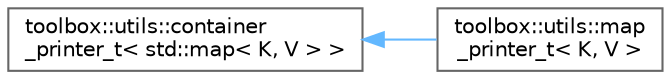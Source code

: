 digraph "Graphical Class Hierarchy"
{
 // LATEX_PDF_SIZE
  bgcolor="transparent";
  edge [fontname=Helvetica,fontsize=10,labelfontname=Helvetica,labelfontsize=10];
  node [fontname=Helvetica,fontsize=10,shape=box,height=0.2,width=0.4];
  rankdir="LR";
  Node0 [id="Node000000",label="toolbox::utils::container\l_printer_t\< std::map\< K, V \> \>",height=0.2,width=0.4,color="grey40", fillcolor="white", style="filled",URL="$classtoolbox_1_1utils_1_1container__printer__t.html",tooltip=" "];
  Node0 -> Node1 [id="edge75_Node000000_Node000001",dir="back",color="steelblue1",style="solid",tooltip=" "];
  Node1 [id="Node000001",label="toolbox::utils::map\l_printer_t\< K, V \>",height=0.2,width=0.4,color="grey40", fillcolor="white", style="filled",URL="$classtoolbox_1_1utils_1_1map__printer__t.html",tooltip="Map 打印器/Map printer."];
}
